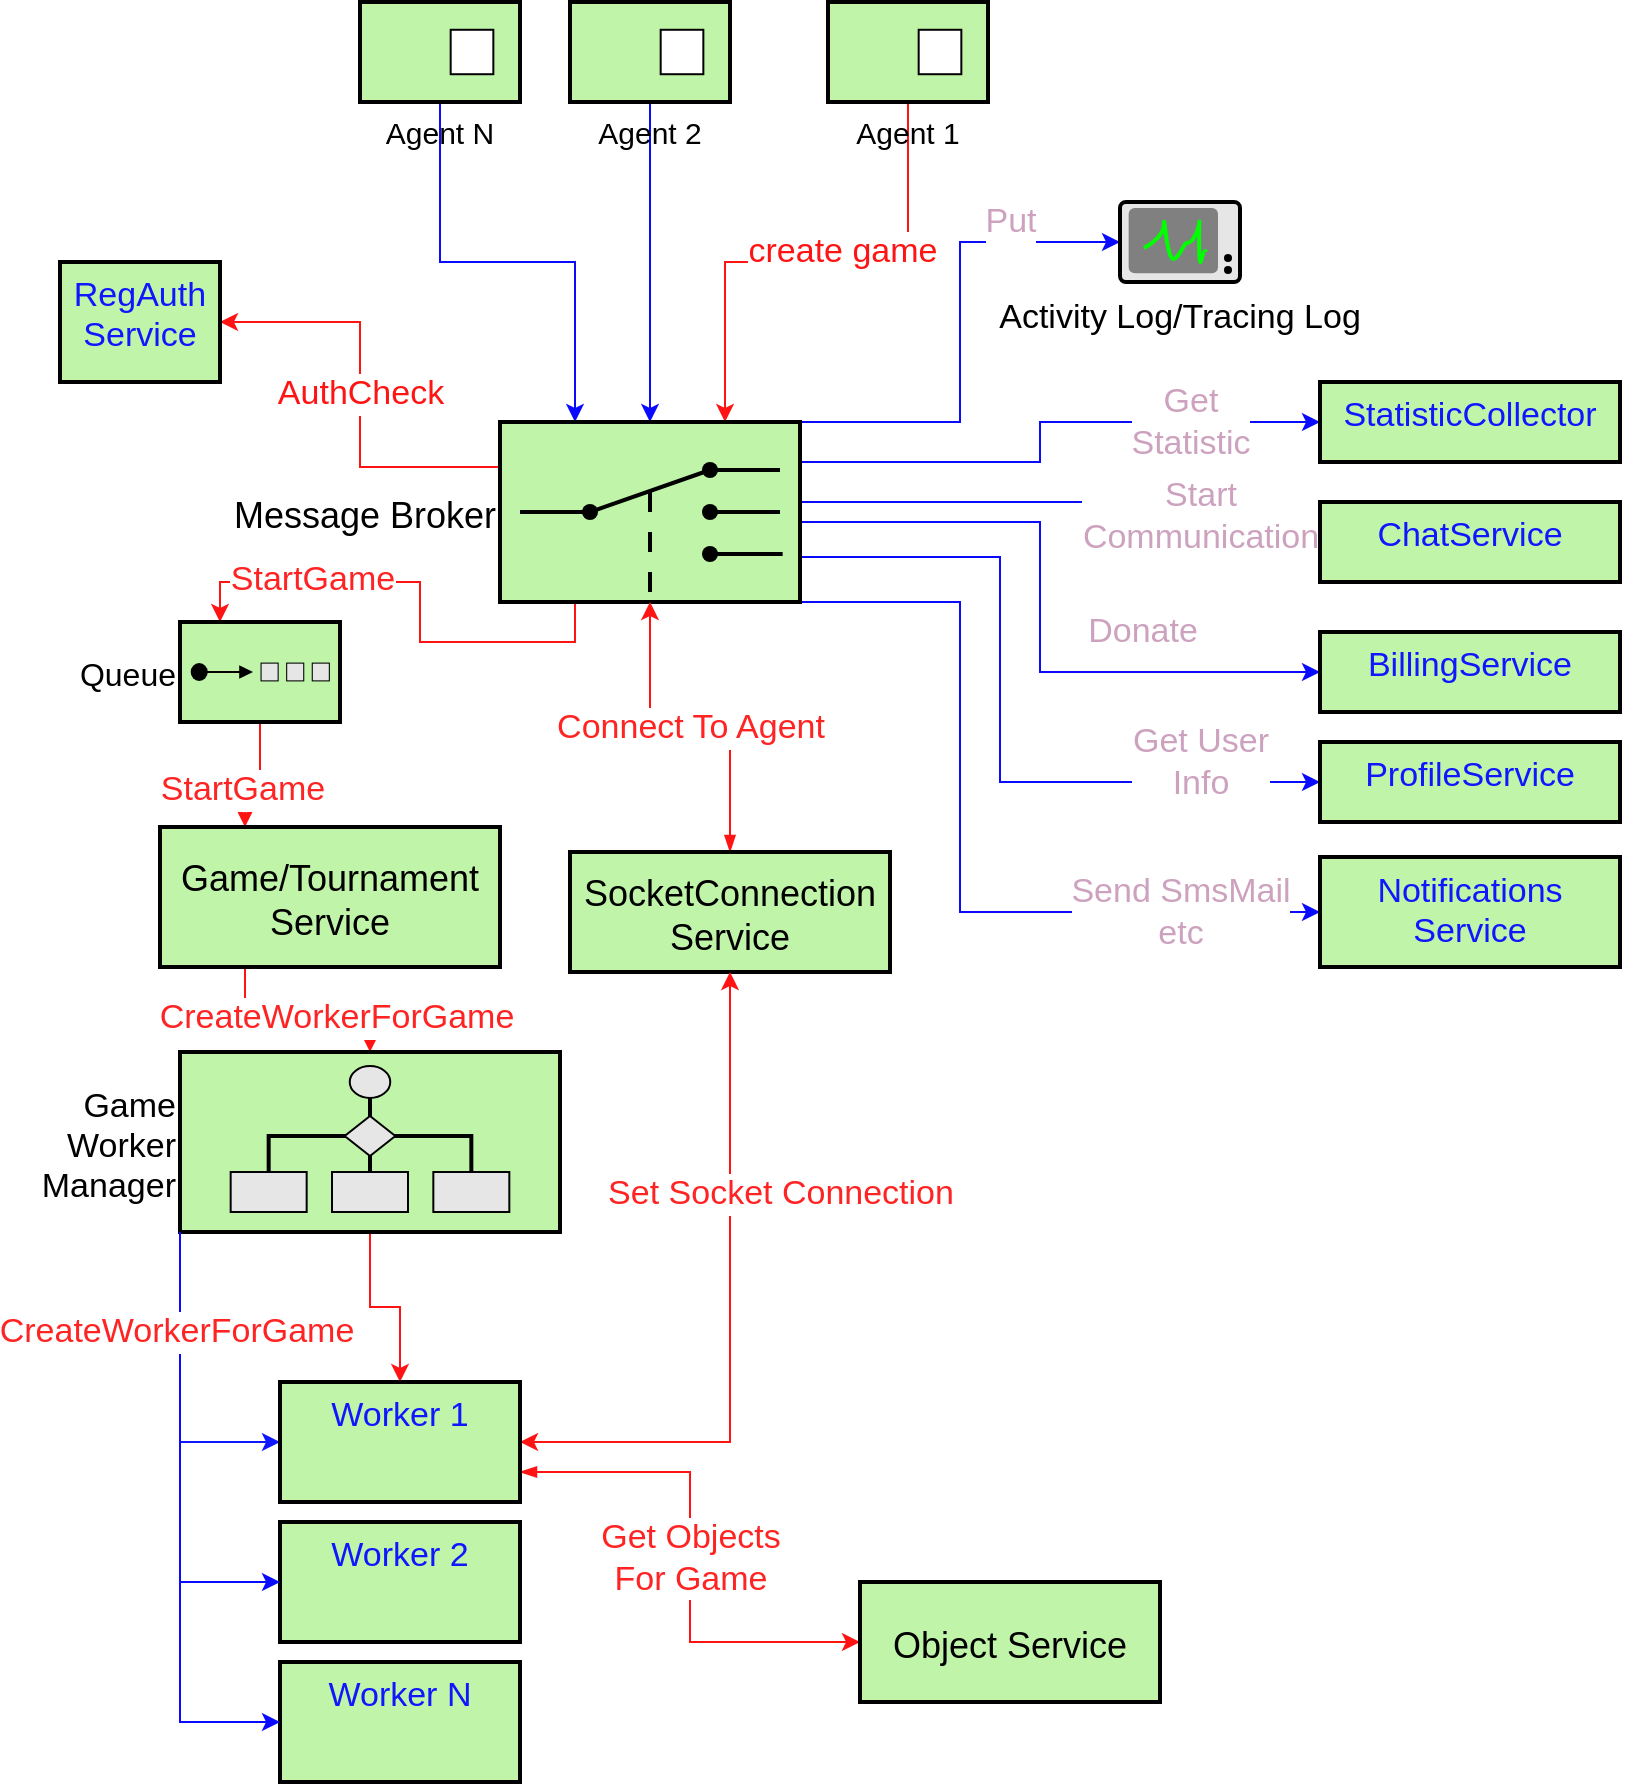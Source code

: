 <mxfile version="16.5.6" type="device"><diagram id="5enyb5SMxLvLuqwZBRkz" name="CommonServicesDiagram"><mxGraphModel dx="1577" dy="928" grid="1" gridSize="10" guides="1" tooltips="1" connect="1" arrows="1" fold="1" page="1" pageScale="1" pageWidth="827" pageHeight="1169" math="0" shadow="0"><root><mxCell id="adeJ3AaECluccMP4TPQZ-0"/><mxCell id="adeJ3AaECluccMP4TPQZ-1" parent="adeJ3AaECluccMP4TPQZ-0"/><mxCell id="-qWS56F6wG2WdL91JVpA-38" style="edgeStyle=orthogonalEdgeStyle;rounded=0;orthogonalLoop=1;jettySize=auto;html=1;exitX=0.5;exitY=1;exitDx=0;exitDy=0;entryX=0.75;entryY=0;entryDx=0;entryDy=0;entryPerimeter=0;fontSize=17;fontColor=#FF1414;strokeColor=#FF1414;" edge="1" parent="adeJ3AaECluccMP4TPQZ-1" source="-qWS56F6wG2WdL91JVpA-2" target="-qWS56F6wG2WdL91JVpA-13"><mxGeometry relative="1" as="geometry"/></mxCell><mxCell id="cQ4fE1-1e_MzOi2FNdfD-1" value="create game" style="edgeLabel;html=1;align=center;verticalAlign=middle;resizable=0;points=[];fontSize=17;fontColor=#FF1414;" vertex="1" connectable="0" parent="-qWS56F6wG2WdL91JVpA-38"><mxGeometry x="-0.103" y="-5" relative="1" as="geometry"><mxPoint as="offset"/></mxGeometry></mxCell><mxCell id="-qWS56F6wG2WdL91JVpA-2" value="Agent 1" style="strokeWidth=2;dashed=0;align=center;fontSize=15;shape=rect;verticalLabelPosition=bottom;verticalAlign=top;fillColor=#c0f5a9;" vertex="1" parent="adeJ3AaECluccMP4TPQZ-1"><mxGeometry x="414" y="70" width="80" height="50" as="geometry"/></mxCell><mxCell id="-qWS56F6wG2WdL91JVpA-3" value="" style="strokeWidth=1;dashed=0;align=center;fontSize=8;shape=rect;" vertex="1" parent="-qWS56F6wG2WdL91JVpA-2"><mxGeometry x="45.333" y="13.889" width="21.333" height="22.222" as="geometry"/></mxCell><mxCell id="-qWS56F6wG2WdL91JVpA-37" style="edgeStyle=orthogonalEdgeStyle;rounded=0;orthogonalLoop=1;jettySize=auto;html=1;exitX=0.5;exitY=1;exitDx=0;exitDy=0;entryX=0.5;entryY=0;entryDx=0;entryDy=0;entryPerimeter=0;fontSize=17;fontColor=#FF2424;strokeColor=#0A0AFF;" edge="1" parent="adeJ3AaECluccMP4TPQZ-1" source="-qWS56F6wG2WdL91JVpA-6" target="-qWS56F6wG2WdL91JVpA-13"><mxGeometry relative="1" as="geometry"/></mxCell><mxCell id="-qWS56F6wG2WdL91JVpA-6" value="Agent 2" style="strokeWidth=2;dashed=0;align=center;fontSize=15;shape=rect;verticalLabelPosition=bottom;verticalAlign=top;fillColor=#c0f5a9;" vertex="1" parent="adeJ3AaECluccMP4TPQZ-1"><mxGeometry x="285" y="70" width="80" height="50" as="geometry"/></mxCell><mxCell id="-qWS56F6wG2WdL91JVpA-7" value="" style="strokeWidth=1;dashed=0;align=center;fontSize=14;shape=rect;" vertex="1" parent="-qWS56F6wG2WdL91JVpA-6"><mxGeometry x="45.333" y="13.889" width="21.333" height="22.222" as="geometry"/></mxCell><mxCell id="-qWS56F6wG2WdL91JVpA-36" style="edgeStyle=orthogonalEdgeStyle;rounded=0;orthogonalLoop=1;jettySize=auto;html=1;exitX=0.5;exitY=1;exitDx=0;exitDy=0;entryX=0.25;entryY=0;entryDx=0;entryDy=0;entryPerimeter=0;fontSize=17;fontColor=#FF2424;strokeColor=#0A0AFF;" edge="1" parent="adeJ3AaECluccMP4TPQZ-1" source="-qWS56F6wG2WdL91JVpA-8" target="-qWS56F6wG2WdL91JVpA-13"><mxGeometry relative="1" as="geometry"/></mxCell><mxCell id="-qWS56F6wG2WdL91JVpA-8" value="Agent N&#10;" style="strokeWidth=2;dashed=0;align=center;fontSize=15;shape=rect;verticalLabelPosition=bottom;verticalAlign=top;fillColor=#c0f5a9;" vertex="1" parent="adeJ3AaECluccMP4TPQZ-1"><mxGeometry x="180" y="70" width="80" height="50" as="geometry"/></mxCell><mxCell id="-qWS56F6wG2WdL91JVpA-9" value="" style="strokeWidth=1;dashed=0;align=center;fontSize=8;shape=rect;" vertex="1" parent="-qWS56F6wG2WdL91JVpA-8"><mxGeometry x="45.333" y="13.889" width="21.333" height="22.222" as="geometry"/></mxCell><mxCell id="-qWS56F6wG2WdL91JVpA-40" value="Put" style="edgeStyle=orthogonalEdgeStyle;rounded=0;orthogonalLoop=1;jettySize=auto;html=1;fontSize=17;fontColor=#CDA2BE;strokeColor=#0A0AFF;entryX=0;entryY=0.5;entryDx=0;entryDy=0;entryPerimeter=0;exitX=1;exitY=0;exitDx=0;exitDy=0;exitPerimeter=0;" edge="1" parent="adeJ3AaECluccMP4TPQZ-1" source="-qWS56F6wG2WdL91JVpA-13" target="-qWS56F6wG2WdL91JVpA-21"><mxGeometry x="0.559" y="10" relative="1" as="geometry"><mxPoint x="315.0" y="245" as="targetPoint"/><Array as="points"><mxPoint x="480" y="280"/><mxPoint x="480" y="190"/></Array><mxPoint as="offset"/></mxGeometry></mxCell><mxCell id="-qWS56F6wG2WdL91JVpA-41" style="edgeStyle=orthogonalEdgeStyle;rounded=0;orthogonalLoop=1;jettySize=auto;html=1;exitX=0.25;exitY=1;exitDx=0;exitDy=0;exitPerimeter=0;entryX=0.25;entryY=0;entryDx=0;entryDy=0;entryPerimeter=0;fontSize=17;fontColor=#FF2424;strokeColor=#FF1414;" edge="1" parent="adeJ3AaECluccMP4TPQZ-1" source="-qWS56F6wG2WdL91JVpA-13" target="-qWS56F6wG2WdL91JVpA-18"><mxGeometry relative="1" as="geometry"/></mxCell><mxCell id="-qWS56F6wG2WdL91JVpA-61" value="StartGame" style="edgeLabel;html=1;align=center;verticalAlign=middle;resizable=0;points=[];fontSize=17;fontColor=#FF2424;" vertex="1" connectable="0" parent="-qWS56F6wG2WdL91JVpA-41"><mxGeometry x="0.467" y="-1" relative="1" as="geometry"><mxPoint as="offset"/></mxGeometry></mxCell><mxCell id="-qWS56F6wG2WdL91JVpA-60" value="AuthCheck" style="edgeStyle=orthogonalEdgeStyle;rounded=0;orthogonalLoop=1;jettySize=auto;html=1;exitX=0;exitY=0.25;exitDx=0;exitDy=0;exitPerimeter=0;entryX=1;entryY=0.5;entryDx=0;entryDy=0;fontSize=17;fontColor=#FF1414;strokeColor=#FF1414;" edge="1" parent="adeJ3AaECluccMP4TPQZ-1" source="-qWS56F6wG2WdL91JVpA-13" target="-qWS56F6wG2WdL91JVpA-59"><mxGeometry relative="1" as="geometry"/></mxCell><mxCell id="-qWS56F6wG2WdL91JVpA-67" value="Get &lt;br&gt;Statistic" style="edgeStyle=orthogonalEdgeStyle;rounded=0;orthogonalLoop=1;jettySize=auto;html=1;entryX=0;entryY=0.5;entryDx=0;entryDy=0;fontSize=17;fontColor=#CDA2BE;strokeColor=#0A0AFF;" edge="1" parent="adeJ3AaECluccMP4TPQZ-1" source="-qWS56F6wG2WdL91JVpA-13" target="-qWS56F6wG2WdL91JVpA-57"><mxGeometry x="0.541" relative="1" as="geometry"><Array as="points"><mxPoint x="520" y="300"/><mxPoint x="520" y="280"/></Array><mxPoint x="-1" as="offset"/></mxGeometry></mxCell><mxCell id="-qWS56F6wG2WdL91JVpA-71" value="Start&lt;br&gt;Communication" style="edgeStyle=orthogonalEdgeStyle;rounded=0;orthogonalLoop=1;jettySize=auto;html=1;exitX=1;exitY=0.75;exitDx=0;exitDy=0;exitPerimeter=0;entryX=0;entryY=0.5;entryDx=0;entryDy=0;fontSize=17;fontColor=#CDA2BE;strokeColor=#0A0AFF;" edge="1" parent="adeJ3AaECluccMP4TPQZ-1" source="-qWS56F6wG2WdL91JVpA-13" target="-qWS56F6wG2WdL91JVpA-58"><mxGeometry x="0.477" y="-8" relative="1" as="geometry"><Array as="points"><mxPoint x="400" y="320"/><mxPoint x="660" y="320"/></Array><mxPoint y="-1" as="offset"/></mxGeometry></mxCell><mxCell id="-qWS56F6wG2WdL91JVpA-78" style="edgeStyle=orthogonalEdgeStyle;rounded=0;orthogonalLoop=1;jettySize=auto;html=1;exitX=1;exitY=0.5;exitDx=0;exitDy=0;exitPerimeter=0;entryX=0;entryY=0.5;entryDx=0;entryDy=0;fontSize=17;fontColor=#FF2424;strokeColor=#0A0AFF;" edge="1" parent="adeJ3AaECluccMP4TPQZ-1" source="-qWS56F6wG2WdL91JVpA-13" target="-qWS56F6wG2WdL91JVpA-75"><mxGeometry relative="1" as="geometry"><Array as="points"><mxPoint x="400" y="330"/><mxPoint x="520" y="330"/><mxPoint x="520" y="405"/></Array></mxGeometry></mxCell><mxCell id="-qWS56F6wG2WdL91JVpA-79" value="Donate" style="edgeLabel;html=1;align=center;verticalAlign=middle;resizable=0;points=[];fontSize=17;fontColor=#CDA2BE;" vertex="1" connectable="0" parent="-qWS56F6wG2WdL91JVpA-78"><mxGeometry x="0.206" relative="1" as="geometry"><mxPoint x="46" y="-20" as="offset"/></mxGeometry></mxCell><mxCell id="-qWS56F6wG2WdL91JVpA-82" style="edgeStyle=orthogonalEdgeStyle;rounded=0;orthogonalLoop=1;jettySize=auto;html=1;exitX=1;exitY=1;exitDx=0;exitDy=0;exitPerimeter=0;entryX=0;entryY=0.5;entryDx=0;entryDy=0;fontSize=17;fontColor=#CDA2BE;strokeColor=#0A0AFF;" edge="1" parent="adeJ3AaECluccMP4TPQZ-1" source="-qWS56F6wG2WdL91JVpA-13" target="-qWS56F6wG2WdL91JVpA-77"><mxGeometry relative="1" as="geometry"><Array as="points"><mxPoint x="480" y="370"/><mxPoint x="480" y="525"/></Array></mxGeometry></mxCell><mxCell id="-qWS56F6wG2WdL91JVpA-84" value="Send SmsMail&lt;br&gt;etc" style="edgeLabel;html=1;align=center;verticalAlign=middle;resizable=0;points=[];fontSize=17;fontColor=#CDA2BE;" vertex="1" connectable="0" parent="-qWS56F6wG2WdL91JVpA-82"><mxGeometry x="0.524" relative="1" as="geometry"><mxPoint x="29" as="offset"/></mxGeometry></mxCell><mxCell id="-qWS56F6wG2WdL91JVpA-85" value="Get User&lt;br&gt;Info" style="edgeStyle=orthogonalEdgeStyle;rounded=0;orthogonalLoop=1;jettySize=auto;html=1;exitX=1;exitY=0.75;exitDx=0;exitDy=0;exitPerimeter=0;entryX=0;entryY=0.5;entryDx=0;entryDy=0;fontSize=17;fontColor=#CDA2BE;strokeColor=#0A0AFF;" edge="1" parent="adeJ3AaECluccMP4TPQZ-1" source="-qWS56F6wG2WdL91JVpA-13" target="-qWS56F6wG2WdL91JVpA-76"><mxGeometry x="0.678" y="10" relative="1" as="geometry"><Array as="points"><mxPoint x="500" y="347"/><mxPoint x="500" y="460"/></Array><mxPoint as="offset"/></mxGeometry></mxCell><mxCell id="-qWS56F6wG2WdL91JVpA-13" value="Message Broker" style="strokeWidth=2;outlineConnect=0;dashed=0;align=right;fontSize=18;fillColor=#c0f5a9;verticalLabelPosition=middle;verticalAlign=middle;shape=mxgraph.eip.dynamic_router;labelPosition=left;" vertex="1" parent="adeJ3AaECluccMP4TPQZ-1"><mxGeometry x="250" y="280" width="150" height="90" as="geometry"/></mxCell><mxCell id="-qWS56F6wG2WdL91JVpA-42" style="edgeStyle=orthogonalEdgeStyle;rounded=0;orthogonalLoop=1;jettySize=auto;html=1;exitX=0.5;exitY=1;exitDx=0;exitDy=0;exitPerimeter=0;entryX=0.25;entryY=0;entryDx=0;entryDy=0;fontSize=17;fontColor=#FF2424;strokeColor=#FF1414;" edge="1" parent="adeJ3AaECluccMP4TPQZ-1" source="-qWS56F6wG2WdL91JVpA-18" target="-qWS56F6wG2WdL91JVpA-23"><mxGeometry relative="1" as="geometry"/></mxCell><mxCell id="-qWS56F6wG2WdL91JVpA-62" value="StartGame" style="edgeLabel;html=1;align=center;verticalAlign=middle;resizable=0;points=[];fontSize=17;fontColor=#FF2424;" vertex="1" connectable="0" parent="-qWS56F6wG2WdL91JVpA-42"><mxGeometry x="0.377" y="-2" relative="1" as="geometry"><mxPoint as="offset"/></mxGeometry></mxCell><mxCell id="-qWS56F6wG2WdL91JVpA-18" value="Queue" style="strokeWidth=2;outlineConnect=0;dashed=0;align=right;fontSize=16;verticalLabelPosition=middle;verticalAlign=middle;shape=mxgraph.eip.test_message;fillColor=#c0f5a9;labelPosition=left;" vertex="1" parent="adeJ3AaECluccMP4TPQZ-1"><mxGeometry x="90" y="380" width="80" height="50" as="geometry"/></mxCell><mxCell id="-qWS56F6wG2WdL91JVpA-21" value="Activity Log/Tracing Log" style="strokeWidth=2;outlineConnect=0;dashed=0;align=center;fontSize=17;verticalLabelPosition=bottom;verticalAlign=top;shape=mxgraph.eip.control_bus;fillColor=#c0f5a9" vertex="1" parent="adeJ3AaECluccMP4TPQZ-1"><mxGeometry x="560" y="170" width="60" height="40" as="geometry"/></mxCell><mxCell id="-qWS56F6wG2WdL91JVpA-43" style="edgeStyle=orthogonalEdgeStyle;rounded=0;orthogonalLoop=1;jettySize=auto;html=1;exitX=0.25;exitY=1;exitDx=0;exitDy=0;fontSize=17;fontColor=#FF2424;strokeColor=#FF1414;" edge="1" parent="adeJ3AaECluccMP4TPQZ-1" source="-qWS56F6wG2WdL91JVpA-23" target="-qWS56F6wG2WdL91JVpA-32"><mxGeometry relative="1" as="geometry"/></mxCell><mxCell id="-qWS56F6wG2WdL91JVpA-63" value="CreateWorkerForGame" style="edgeLabel;html=1;align=center;verticalAlign=middle;resizable=0;points=[];fontSize=17;fontColor=#FF2424;" vertex="1" connectable="0" parent="-qWS56F6wG2WdL91JVpA-43"><mxGeometry x="0.264" y="-4" relative="1" as="geometry"><mxPoint as="offset"/></mxGeometry></mxCell><object label="Game/Tournament &#10;Service" id="-qWS56F6wG2WdL91JVpA-23"><mxCell style="strokeWidth=2;dashed=0;align=center;fontSize=18;shape=rect;fillColor=#c0f5a9;verticalLabelPosition=middle;verticalAlign=middle;labelPosition=center;" vertex="1" parent="adeJ3AaECluccMP4TPQZ-1"><mxGeometry x="80" y="482.5" width="170" height="70" as="geometry"/></mxCell></object><mxCell id="-qWS56F6wG2WdL91JVpA-53" style="edgeStyle=orthogonalEdgeStyle;rounded=0;orthogonalLoop=1;jettySize=auto;html=1;exitX=0;exitY=1;exitDx=0;exitDy=0;exitPerimeter=0;entryX=0;entryY=0.5;entryDx=0;entryDy=0;fontSize=17;fontColor=#FF2424;strokeColor=#0F17FF;" edge="1" parent="adeJ3AaECluccMP4TPQZ-1" source="-qWS56F6wG2WdL91JVpA-32" target="-qWS56F6wG2WdL91JVpA-44"><mxGeometry relative="1" as="geometry"><Array as="points"><mxPoint x="90" y="790"/></Array></mxGeometry></mxCell><mxCell id="cQ4fE1-1e_MzOi2FNdfD-0" value="" style="edgeStyle=orthogonalEdgeStyle;rounded=0;orthogonalLoop=1;jettySize=auto;html=1;fontSize=17;fontColor=#CDA2BE;strokeColor=#FF1414;" edge="1" parent="adeJ3AaECluccMP4TPQZ-1" source="-qWS56F6wG2WdL91JVpA-32" target="-qWS56F6wG2WdL91JVpA-44"><mxGeometry relative="1" as="geometry"/></mxCell><mxCell id="-qWS56F6wG2WdL91JVpA-32" value="Game&#10;Worker&#10;Manager" style="strokeWidth=2;outlineConnect=0;dashed=0;align=right;fontSize=17;fillColor=#c0f5a9;verticalLabelPosition=middle;verticalAlign=middle;shape=mxgraph.eip.process_manager;fontColor=#000000;labelPosition=left;" vertex="1" parent="adeJ3AaECluccMP4TPQZ-1"><mxGeometry x="90" y="595" width="190" height="90" as="geometry"/></mxCell><mxCell id="-qWS56F6wG2WdL91JVpA-51" value="Connect To Agent" style="edgeStyle=orthogonalEdgeStyle;rounded=0;orthogonalLoop=1;jettySize=auto;html=1;exitX=0.5;exitY=0;exitDx=0;exitDy=0;fontSize=17;fontColor=#FF2424;strokeColor=#FF1414;startArrow=blockThin;startFill=1;" edge="1" parent="adeJ3AaECluccMP4TPQZ-1" source="-qWS56F6wG2WdL91JVpA-35" target="-qWS56F6wG2WdL91JVpA-13"><mxGeometry relative="1" as="geometry"/></mxCell><mxCell id="-qWS56F6wG2WdL91JVpA-35" value="SocketConnection &#10;Service" style="strokeWidth=2;dashed=0;align=center;fontSize=18;shape=rect;fillColor=#c0f5a9;verticalLabelPosition=middle;verticalAlign=middle;labelPosition=center;" vertex="1" parent="adeJ3AaECluccMP4TPQZ-1"><mxGeometry x="285" y="495" width="160" height="60" as="geometry"/></mxCell><mxCell id="-qWS56F6wG2WdL91JVpA-49" style="edgeStyle=orthogonalEdgeStyle;rounded=0;orthogonalLoop=1;jettySize=auto;html=1;exitX=1;exitY=0.5;exitDx=0;exitDy=0;fontSize=17;fontColor=#FF2424;strokeColor=#FF1414;startArrow=classic;startFill=1;" edge="1" parent="adeJ3AaECluccMP4TPQZ-1" source="-qWS56F6wG2WdL91JVpA-44" target="-qWS56F6wG2WdL91JVpA-35"><mxGeometry relative="1" as="geometry"/></mxCell><mxCell id="-qWS56F6wG2WdL91JVpA-50" value="Set Socket Connection" style="edgeLabel;html=1;align=center;verticalAlign=middle;resizable=0;points=[];fontSize=17;fontColor=#FF2424;" vertex="1" connectable="0" parent="-qWS56F6wG2WdL91JVpA-49"><mxGeometry x="-0.368" relative="1" as="geometry"><mxPoint x="25" y="-122" as="offset"/></mxGeometry></mxCell><mxCell id="-qWS56F6wG2WdL91JVpA-74" value="Get Objects &lt;br&gt;For Game" style="edgeStyle=orthogonalEdgeStyle;rounded=0;orthogonalLoop=1;jettySize=auto;html=1;exitX=1;exitY=0.75;exitDx=0;exitDy=0;entryX=0;entryY=0.5;entryDx=0;entryDy=0;fontSize=17;fontColor=#FF2424;strokeColor=#FF1414;startArrow=blockThin;startFill=1;" edge="1" parent="adeJ3AaECluccMP4TPQZ-1" source="-qWS56F6wG2WdL91JVpA-44" target="-qWS56F6wG2WdL91JVpA-73"><mxGeometry relative="1" as="geometry"/></mxCell><mxCell id="-qWS56F6wG2WdL91JVpA-44" value="Worker 1" style="whiteSpace=wrap;html=1;fontSize=17;verticalAlign=top;fillColor=#c0f5a9;fontColor=#0F17FF;strokeWidth=2;dashed=0;" vertex="1" parent="adeJ3AaECluccMP4TPQZ-1"><mxGeometry x="140" y="760" width="120" height="60" as="geometry"/></mxCell><mxCell id="-qWS56F6wG2WdL91JVpA-46" value="&lt;span&gt;Worker 2&lt;/span&gt;" style="whiteSpace=wrap;html=1;fontSize=17;verticalAlign=top;fillColor=#c0f5a9;fontColor=#0F17FF;strokeWidth=2;dashed=0;" vertex="1" parent="adeJ3AaECluccMP4TPQZ-1"><mxGeometry x="140" y="830" width="120" height="60" as="geometry"/></mxCell><mxCell id="-qWS56F6wG2WdL91JVpA-47" value="&lt;span&gt;Worker N&lt;/span&gt;" style="whiteSpace=wrap;html=1;fontSize=17;verticalAlign=top;fillColor=#c0f5a9;fontColor=#0F17FF;strokeWidth=2;dashed=0;" vertex="1" parent="adeJ3AaECluccMP4TPQZ-1"><mxGeometry x="140" y="900" width="120" height="60" as="geometry"/></mxCell><mxCell id="-qWS56F6wG2WdL91JVpA-54" style="edgeStyle=orthogonalEdgeStyle;rounded=0;orthogonalLoop=1;jettySize=auto;html=1;entryX=0;entryY=0.5;entryDx=0;entryDy=0;fontSize=17;fontColor=#FF2424;strokeColor=#0A0AFF;exitX=0;exitY=1;exitDx=0;exitDy=0;exitPerimeter=0;" edge="1" parent="adeJ3AaECluccMP4TPQZ-1" source="-qWS56F6wG2WdL91JVpA-32" target="-qWS56F6wG2WdL91JVpA-46"><mxGeometry relative="1" as="geometry"><mxPoint x="210" y="695" as="sourcePoint"/><mxPoint x="260" y="800" as="targetPoint"/><Array as="points"><mxPoint x="90" y="860"/></Array></mxGeometry></mxCell><mxCell id="-qWS56F6wG2WdL91JVpA-55" style="edgeStyle=orthogonalEdgeStyle;rounded=0;orthogonalLoop=1;jettySize=auto;html=1;exitX=0;exitY=1;exitDx=0;exitDy=0;exitPerimeter=0;entryX=0;entryY=0.5;entryDx=0;entryDy=0;fontSize=17;fontColor=#FF2424;strokeColor=#0A0AFF;" edge="1" parent="adeJ3AaECluccMP4TPQZ-1" source="-qWS56F6wG2WdL91JVpA-32" target="-qWS56F6wG2WdL91JVpA-47"><mxGeometry relative="1" as="geometry"><mxPoint x="220" y="705" as="sourcePoint"/><mxPoint x="270" y="810" as="targetPoint"/></mxGeometry></mxCell><mxCell id="-qWS56F6wG2WdL91JVpA-64" value="CreateWorkerForGame" style="edgeLabel;html=1;align=center;verticalAlign=middle;resizable=0;points=[];fontSize=17;fontColor=#FF2424;" vertex="1" connectable="0" parent="-qWS56F6wG2WdL91JVpA-55"><mxGeometry x="-0.664" y="-2" relative="1" as="geometry"><mxPoint as="offset"/></mxGeometry></mxCell><mxCell id="-qWS56F6wG2WdL91JVpA-57" value="StatisticCollector" style="whiteSpace=wrap;html=1;fontSize=17;verticalAlign=top;fillColor=#c0f5a9;fontColor=#0F17FF;strokeWidth=2;dashed=0;" vertex="1" parent="adeJ3AaECluccMP4TPQZ-1"><mxGeometry x="660" y="260" width="150" height="40" as="geometry"/></mxCell><mxCell id="-qWS56F6wG2WdL91JVpA-58" value="ChatService" style="whiteSpace=wrap;html=1;fontSize=17;verticalAlign=top;fillColor=#c0f5a9;fontColor=#0F17FF;strokeWidth=2;dashed=0;" vertex="1" parent="adeJ3AaECluccMP4TPQZ-1"><mxGeometry x="660" y="320" width="150" height="40" as="geometry"/></mxCell><mxCell id="-qWS56F6wG2WdL91JVpA-59" value="RegAuth Service" style="whiteSpace=wrap;html=1;fontSize=17;verticalAlign=top;fillColor=#c0f5a9;fontColor=#0F17FF;strokeWidth=2;dashed=0;" vertex="1" parent="adeJ3AaECluccMP4TPQZ-1"><mxGeometry x="30" y="200" width="80" height="60" as="geometry"/></mxCell><mxCell id="-qWS56F6wG2WdL91JVpA-73" value="Object Service" style="strokeWidth=2;dashed=0;align=center;fontSize=18;shape=rect;fillColor=#c0f5a9;verticalLabelPosition=middle;verticalAlign=middle;labelPosition=center;" vertex="1" parent="adeJ3AaECluccMP4TPQZ-1"><mxGeometry x="430" y="860" width="150" height="60" as="geometry"/></mxCell><mxCell id="-qWS56F6wG2WdL91JVpA-75" value="BillingService" style="whiteSpace=wrap;html=1;fontSize=17;verticalAlign=top;fillColor=#c0f5a9;fontColor=#0F17FF;strokeWidth=2;dashed=0;" vertex="1" parent="adeJ3AaECluccMP4TPQZ-1"><mxGeometry x="660" y="385" width="150" height="40" as="geometry"/></mxCell><mxCell id="-qWS56F6wG2WdL91JVpA-76" value="ProfileService" style="whiteSpace=wrap;html=1;fontSize=17;verticalAlign=top;fillColor=#c0f5a9;fontColor=#0F17FF;strokeWidth=2;dashed=0;" vertex="1" parent="adeJ3AaECluccMP4TPQZ-1"><mxGeometry x="660" y="440" width="150" height="40" as="geometry"/></mxCell><mxCell id="-qWS56F6wG2WdL91JVpA-77" value="Notifications Service" style="whiteSpace=wrap;html=1;fontSize=17;verticalAlign=top;fillColor=#c0f5a9;fontColor=#0F17FF;strokeWidth=2;dashed=0;" vertex="1" parent="adeJ3AaECluccMP4TPQZ-1"><mxGeometry x="660" y="497.5" width="150" height="55" as="geometry"/></mxCell></root></mxGraphModel></diagram></mxfile>